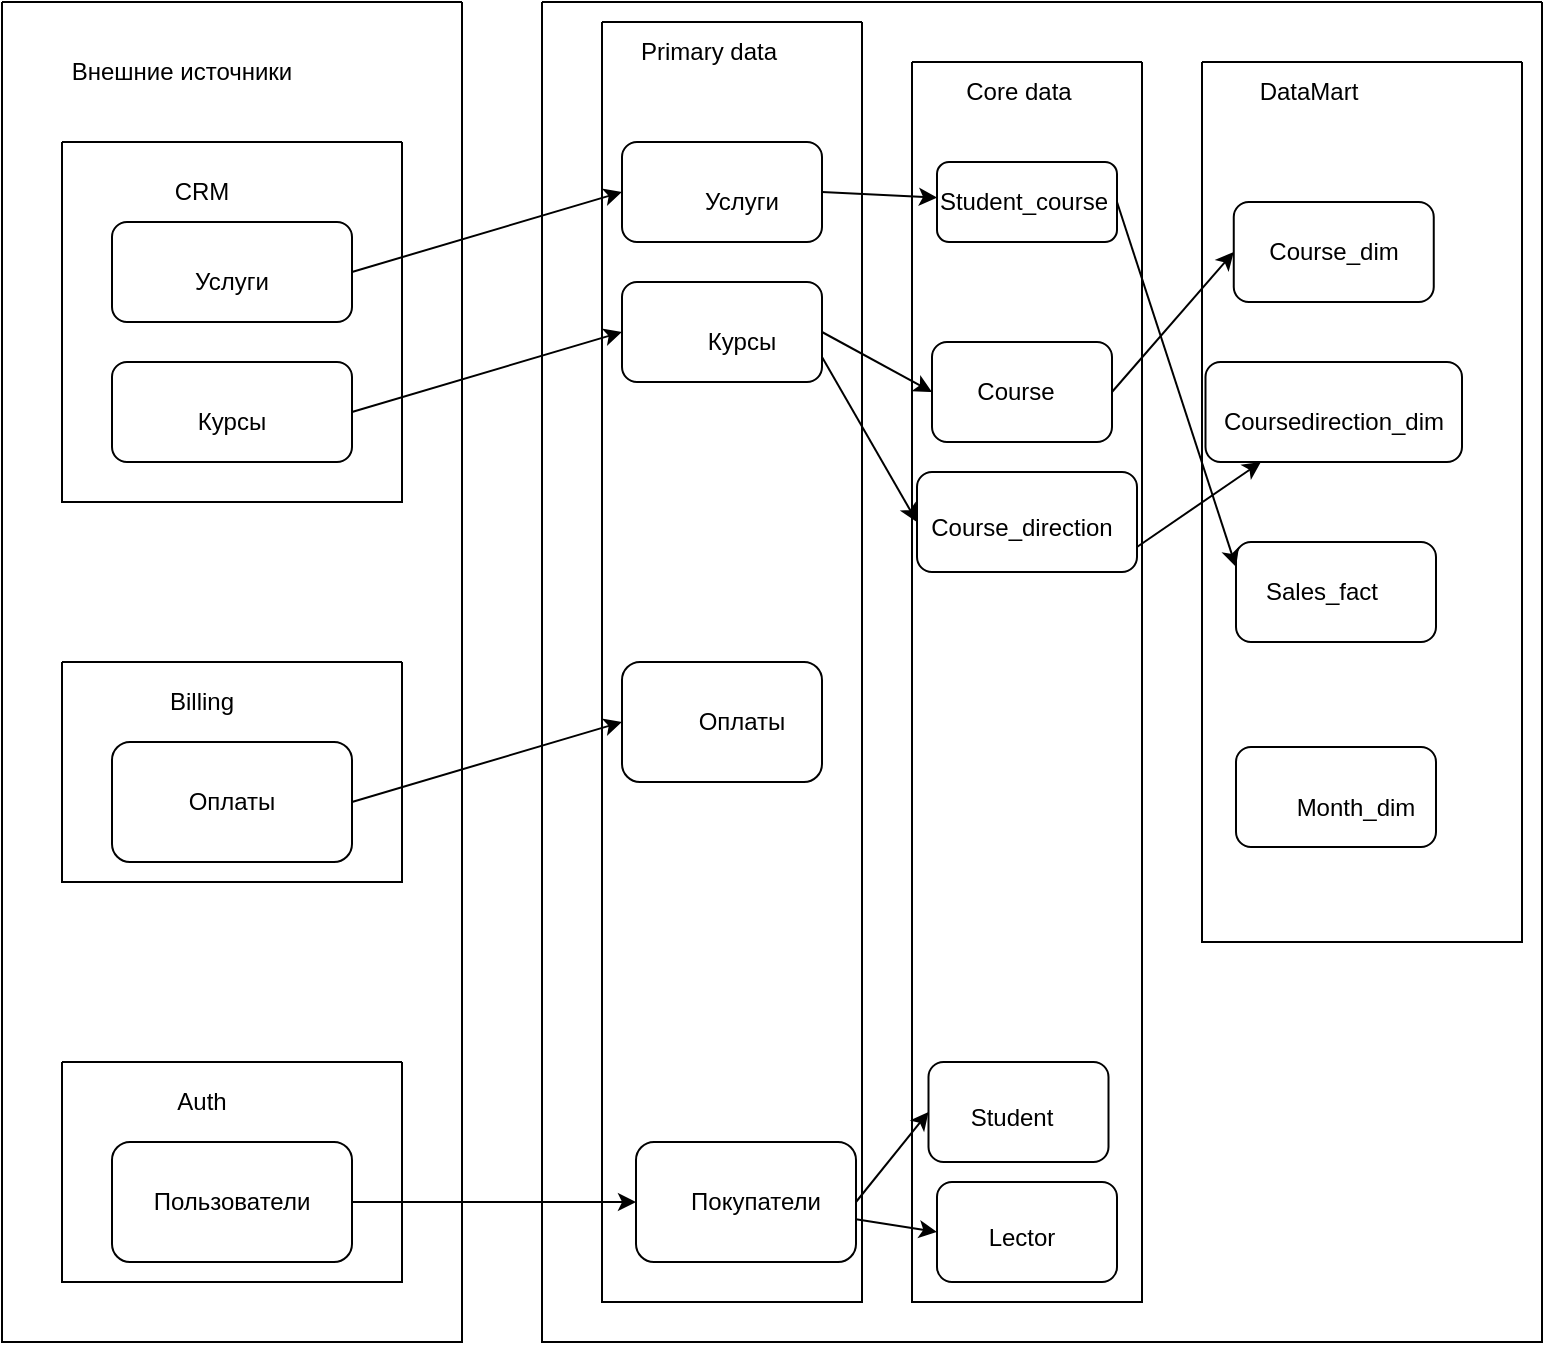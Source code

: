 <mxfile version="22.1.4" type="github">
  <diagram id="C5RBs43oDa-KdzZeNtuy" name="Page-1">
    <mxGraphModel dx="954" dy="522" grid="1" gridSize="10" guides="1" tooltips="1" connect="1" arrows="1" fold="1" page="1" pageScale="1" pageWidth="827" pageHeight="1169" math="0" shadow="0">
      <root>
        <mxCell id="WIyWlLk6GJQsqaUBKTNV-0" />
        <mxCell id="WIyWlLk6GJQsqaUBKTNV-1" parent="WIyWlLk6GJQsqaUBKTNV-0" />
        <mxCell id="4YHQ1KVmEaqqgdB84rWg-0" value="" style="swimlane;startSize=0;" vertex="1" parent="WIyWlLk6GJQsqaUBKTNV-1">
          <mxGeometry x="30" y="30" width="230" height="670" as="geometry" />
        </mxCell>
        <mxCell id="4YHQ1KVmEaqqgdB84rWg-1" value="Внешние источники" style="text;html=1;strokeColor=none;fillColor=none;align=center;verticalAlign=middle;whiteSpace=wrap;rounded=0;" vertex="1" parent="4YHQ1KVmEaqqgdB84rWg-0">
          <mxGeometry x="30" y="20" width="120" height="30" as="geometry" />
        </mxCell>
        <mxCell id="4YHQ1KVmEaqqgdB84rWg-2" value="" style="swimlane;startSize=0;" vertex="1" parent="4YHQ1KVmEaqqgdB84rWg-0">
          <mxGeometry x="30" y="70" width="170" height="180" as="geometry" />
        </mxCell>
        <mxCell id="4YHQ1KVmEaqqgdB84rWg-3" value="CRM" style="text;html=1;strokeColor=none;fillColor=none;align=center;verticalAlign=middle;whiteSpace=wrap;rounded=0;" vertex="1" parent="4YHQ1KVmEaqqgdB84rWg-2">
          <mxGeometry x="40" y="10" width="60" height="30" as="geometry" />
        </mxCell>
        <mxCell id="4YHQ1KVmEaqqgdB84rWg-4" value="" style="rounded=1;whiteSpace=wrap;html=1;" vertex="1" parent="4YHQ1KVmEaqqgdB84rWg-2">
          <mxGeometry x="25" y="40" width="120" height="50" as="geometry" />
        </mxCell>
        <mxCell id="4YHQ1KVmEaqqgdB84rWg-5" value="Услуги" style="text;html=1;strokeColor=none;fillColor=none;align=center;verticalAlign=middle;whiteSpace=wrap;rounded=0;" vertex="1" parent="4YHQ1KVmEaqqgdB84rWg-2">
          <mxGeometry x="55" y="55" width="60" height="30" as="geometry" />
        </mxCell>
        <mxCell id="4YHQ1KVmEaqqgdB84rWg-6" value="" style="rounded=1;whiteSpace=wrap;html=1;" vertex="1" parent="4YHQ1KVmEaqqgdB84rWg-2">
          <mxGeometry x="25" y="110" width="120" height="50" as="geometry" />
        </mxCell>
        <mxCell id="4YHQ1KVmEaqqgdB84rWg-7" value="Курсы" style="text;html=1;strokeColor=none;fillColor=none;align=center;verticalAlign=middle;whiteSpace=wrap;rounded=0;" vertex="1" parent="4YHQ1KVmEaqqgdB84rWg-2">
          <mxGeometry x="55" y="125" width="60" height="30" as="geometry" />
        </mxCell>
        <mxCell id="4YHQ1KVmEaqqgdB84rWg-10" value="" style="swimlane;startSize=0;" vertex="1" parent="4YHQ1KVmEaqqgdB84rWg-0">
          <mxGeometry x="30" y="530" width="170" height="110" as="geometry" />
        </mxCell>
        <mxCell id="4YHQ1KVmEaqqgdB84rWg-11" value="Auth" style="text;html=1;strokeColor=none;fillColor=none;align=center;verticalAlign=middle;whiteSpace=wrap;rounded=0;" vertex="1" parent="4YHQ1KVmEaqqgdB84rWg-10">
          <mxGeometry x="40" y="10" width="60" height="20" as="geometry" />
        </mxCell>
        <mxCell id="4YHQ1KVmEaqqgdB84rWg-12" value="" style="rounded=1;whiteSpace=wrap;html=1;" vertex="1" parent="4YHQ1KVmEaqqgdB84rWg-10">
          <mxGeometry x="25" y="40" width="120" height="60" as="geometry" />
        </mxCell>
        <mxCell id="4YHQ1KVmEaqqgdB84rWg-13" value="Пользователи" style="text;html=1;strokeColor=none;fillColor=none;align=center;verticalAlign=middle;whiteSpace=wrap;rounded=0;" vertex="1" parent="4YHQ1KVmEaqqgdB84rWg-10">
          <mxGeometry x="55" y="55" width="60" height="30" as="geometry" />
        </mxCell>
        <mxCell id="4YHQ1KVmEaqqgdB84rWg-74" value="" style="swimlane;startSize=0;" vertex="1" parent="4YHQ1KVmEaqqgdB84rWg-0">
          <mxGeometry x="30" y="330" width="170" height="110" as="geometry" />
        </mxCell>
        <mxCell id="4YHQ1KVmEaqqgdB84rWg-75" value="Billing" style="text;html=1;strokeColor=none;fillColor=none;align=center;verticalAlign=middle;whiteSpace=wrap;rounded=0;" vertex="1" parent="4YHQ1KVmEaqqgdB84rWg-74">
          <mxGeometry x="40" y="10" width="60" height="20" as="geometry" />
        </mxCell>
        <mxCell id="4YHQ1KVmEaqqgdB84rWg-76" value="" style="rounded=1;whiteSpace=wrap;html=1;" vertex="1" parent="4YHQ1KVmEaqqgdB84rWg-74">
          <mxGeometry x="25" y="40" width="120" height="60" as="geometry" />
        </mxCell>
        <mxCell id="4YHQ1KVmEaqqgdB84rWg-77" value="Оплаты" style="text;html=1;strokeColor=none;fillColor=none;align=center;verticalAlign=middle;whiteSpace=wrap;rounded=0;" vertex="1" parent="4YHQ1KVmEaqqgdB84rWg-74">
          <mxGeometry x="55" y="55" width="60" height="30" as="geometry" />
        </mxCell>
        <mxCell id="4YHQ1KVmEaqqgdB84rWg-14" value="" style="swimlane;startSize=0;" vertex="1" parent="WIyWlLk6GJQsqaUBKTNV-1">
          <mxGeometry x="300" y="30" width="500" height="670" as="geometry" />
        </mxCell>
        <mxCell id="4YHQ1KVmEaqqgdB84rWg-15" value="" style="swimlane;startSize=0;" vertex="1" parent="4YHQ1KVmEaqqgdB84rWg-14">
          <mxGeometry x="30" y="10" width="130" height="640" as="geometry" />
        </mxCell>
        <mxCell id="4YHQ1KVmEaqqgdB84rWg-16" value="Primary data" style="text;html=1;strokeColor=none;fillColor=none;align=center;verticalAlign=middle;whiteSpace=wrap;rounded=0;" vertex="1" parent="4YHQ1KVmEaqqgdB84rWg-15">
          <mxGeometry x="17" width="73" height="30" as="geometry" />
        </mxCell>
        <mxCell id="4YHQ1KVmEaqqgdB84rWg-17" value="" style="rounded=1;whiteSpace=wrap;html=1;" vertex="1" parent="4YHQ1KVmEaqqgdB84rWg-15">
          <mxGeometry x="10" y="60" width="100" height="50" as="geometry" />
        </mxCell>
        <mxCell id="4YHQ1KVmEaqqgdB84rWg-18" value="Услуги" style="text;html=1;strokeColor=none;fillColor=none;align=center;verticalAlign=middle;whiteSpace=wrap;rounded=0;" vertex="1" parent="4YHQ1KVmEaqqgdB84rWg-15">
          <mxGeometry x="40" y="75" width="60" height="30" as="geometry" />
        </mxCell>
        <mxCell id="4YHQ1KVmEaqqgdB84rWg-19" value="" style="rounded=1;whiteSpace=wrap;html=1;" vertex="1" parent="4YHQ1KVmEaqqgdB84rWg-15">
          <mxGeometry x="10" y="130" width="100" height="50" as="geometry" />
        </mxCell>
        <mxCell id="4YHQ1KVmEaqqgdB84rWg-20" value="Курсы" style="text;html=1;strokeColor=none;fillColor=none;align=center;verticalAlign=middle;whiteSpace=wrap;rounded=0;" vertex="1" parent="4YHQ1KVmEaqqgdB84rWg-15">
          <mxGeometry x="40" y="145" width="60" height="30" as="geometry" />
        </mxCell>
        <mxCell id="4YHQ1KVmEaqqgdB84rWg-21" value="" style="rounded=1;whiteSpace=wrap;html=1;" vertex="1" parent="4YHQ1KVmEaqqgdB84rWg-15">
          <mxGeometry x="10" y="320" width="100" height="60" as="geometry" />
        </mxCell>
        <mxCell id="4YHQ1KVmEaqqgdB84rWg-22" value="Оплаты" style="text;html=1;strokeColor=none;fillColor=none;align=center;verticalAlign=middle;whiteSpace=wrap;rounded=0;" vertex="1" parent="4YHQ1KVmEaqqgdB84rWg-15">
          <mxGeometry x="40" y="335" width="60" height="30" as="geometry" />
        </mxCell>
        <mxCell id="4YHQ1KVmEaqqgdB84rWg-23" value="" style="rounded=1;whiteSpace=wrap;html=1;" vertex="1" parent="4YHQ1KVmEaqqgdB84rWg-15">
          <mxGeometry x="17" y="560" width="110" height="60" as="geometry" />
        </mxCell>
        <mxCell id="4YHQ1KVmEaqqgdB84rWg-24" value="Покупатели" style="text;html=1;strokeColor=none;fillColor=none;align=center;verticalAlign=middle;whiteSpace=wrap;rounded=0;" vertex="1" parent="4YHQ1KVmEaqqgdB84rWg-15">
          <mxGeometry x="47" y="575" width="60" height="30" as="geometry" />
        </mxCell>
        <mxCell id="4YHQ1KVmEaqqgdB84rWg-25" value="" style="swimlane;startSize=0;" vertex="1" parent="4YHQ1KVmEaqqgdB84rWg-14">
          <mxGeometry x="185" y="30" width="115" height="620" as="geometry" />
        </mxCell>
        <mxCell id="4YHQ1KVmEaqqgdB84rWg-26" value="Core data" style="text;html=1;strokeColor=none;fillColor=none;align=center;verticalAlign=middle;whiteSpace=wrap;rounded=0;" vertex="1" parent="4YHQ1KVmEaqqgdB84rWg-25">
          <mxGeometry x="17" width="73" height="30" as="geometry" />
        </mxCell>
        <mxCell id="4YHQ1KVmEaqqgdB84rWg-27" value="" style="rounded=1;whiteSpace=wrap;html=1;" vertex="1" parent="4YHQ1KVmEaqqgdB84rWg-25">
          <mxGeometry x="12.5" y="50" width="90" height="40" as="geometry" />
        </mxCell>
        <mxCell id="4YHQ1KVmEaqqgdB84rWg-28" value="Student_course" style="text;html=1;strokeColor=none;fillColor=none;align=center;verticalAlign=middle;whiteSpace=wrap;rounded=0;" vertex="1" parent="4YHQ1KVmEaqqgdB84rWg-25">
          <mxGeometry x="28.25" y="57.5" width="56" height="25" as="geometry" />
        </mxCell>
        <mxCell id="4YHQ1KVmEaqqgdB84rWg-31" value="" style="rounded=1;whiteSpace=wrap;html=1;" vertex="1" parent="4YHQ1KVmEaqqgdB84rWg-25">
          <mxGeometry x="10" y="140" width="90" height="50" as="geometry" />
        </mxCell>
        <mxCell id="4YHQ1KVmEaqqgdB84rWg-32" value="Course" style="text;html=1;strokeColor=none;fillColor=none;align=center;verticalAlign=middle;whiteSpace=wrap;rounded=0;" vertex="1" parent="4YHQ1KVmEaqqgdB84rWg-25">
          <mxGeometry x="24" y="150" width="56" height="30" as="geometry" />
        </mxCell>
        <mxCell id="4YHQ1KVmEaqqgdB84rWg-33" value="" style="rounded=1;whiteSpace=wrap;html=1;" vertex="1" parent="4YHQ1KVmEaqqgdB84rWg-25">
          <mxGeometry x="2.5" y="205" width="110" height="50" as="geometry" />
        </mxCell>
        <mxCell id="4YHQ1KVmEaqqgdB84rWg-34" value="Course_direction" style="text;html=1;strokeColor=none;fillColor=none;align=center;verticalAlign=middle;whiteSpace=wrap;rounded=0;" vertex="1" parent="4YHQ1KVmEaqqgdB84rWg-25">
          <mxGeometry x="27.25" y="220" width="56" height="25" as="geometry" />
        </mxCell>
        <mxCell id="4YHQ1KVmEaqqgdB84rWg-35" value="" style="rounded=1;whiteSpace=wrap;html=1;" vertex="1" parent="4YHQ1KVmEaqqgdB84rWg-25">
          <mxGeometry x="8.25" y="500" width="90" height="50" as="geometry" />
        </mxCell>
        <mxCell id="4YHQ1KVmEaqqgdB84rWg-36" value="Student" style="text;html=1;strokeColor=none;fillColor=none;align=center;verticalAlign=middle;whiteSpace=wrap;rounded=0;" vertex="1" parent="4YHQ1KVmEaqqgdB84rWg-25">
          <mxGeometry x="22.25" y="515" width="56" height="25" as="geometry" />
        </mxCell>
        <mxCell id="4YHQ1KVmEaqqgdB84rWg-70" value="" style="rounded=1;whiteSpace=wrap;html=1;" vertex="1" parent="4YHQ1KVmEaqqgdB84rWg-25">
          <mxGeometry x="12.5" y="560" width="90" height="50" as="geometry" />
        </mxCell>
        <mxCell id="4YHQ1KVmEaqqgdB84rWg-71" value="Lector" style="text;html=1;strokeColor=none;fillColor=none;align=center;verticalAlign=middle;whiteSpace=wrap;rounded=0;" vertex="1" parent="4YHQ1KVmEaqqgdB84rWg-25">
          <mxGeometry x="26.5" y="575" width="56" height="25" as="geometry" />
        </mxCell>
        <mxCell id="4YHQ1KVmEaqqgdB84rWg-42" value="" style="swimlane;startSize=0;" vertex="1" parent="4YHQ1KVmEaqqgdB84rWg-14">
          <mxGeometry x="330" y="30" width="160" height="440" as="geometry" />
        </mxCell>
        <mxCell id="4YHQ1KVmEaqqgdB84rWg-43" value="DataMart" style="text;html=1;strokeColor=none;fillColor=none;align=center;verticalAlign=middle;whiteSpace=wrap;rounded=0;" vertex="1" parent="4YHQ1KVmEaqqgdB84rWg-42">
          <mxGeometry x="17" width="73" height="30" as="geometry" />
        </mxCell>
        <mxCell id="4YHQ1KVmEaqqgdB84rWg-44" value="" style="rounded=1;whiteSpace=wrap;html=1;" vertex="1" parent="4YHQ1KVmEaqqgdB84rWg-42">
          <mxGeometry x="17" y="342.5" width="100" height="50" as="geometry" />
        </mxCell>
        <mxCell id="4YHQ1KVmEaqqgdB84rWg-45" value="Month_dim" style="text;html=1;strokeColor=none;fillColor=none;align=center;verticalAlign=middle;whiteSpace=wrap;rounded=0;" vertex="1" parent="4YHQ1KVmEaqqgdB84rWg-42">
          <mxGeometry x="47" y="357.5" width="60" height="30" as="geometry" />
        </mxCell>
        <mxCell id="4YHQ1KVmEaqqgdB84rWg-46" value="" style="rounded=1;whiteSpace=wrap;html=1;" vertex="1" parent="4YHQ1KVmEaqqgdB84rWg-42">
          <mxGeometry x="17" y="240" width="100" height="50" as="geometry" />
        </mxCell>
        <mxCell id="4YHQ1KVmEaqqgdB84rWg-47" value="Sales_fact" style="text;html=1;strokeColor=none;fillColor=none;align=center;verticalAlign=middle;whiteSpace=wrap;rounded=0;" vertex="1" parent="4YHQ1KVmEaqqgdB84rWg-42">
          <mxGeometry x="30" y="250" width="60" height="30" as="geometry" />
        </mxCell>
        <mxCell id="4YHQ1KVmEaqqgdB84rWg-48" value="" style="rounded=1;whiteSpace=wrap;html=1;" vertex="1" parent="4YHQ1KVmEaqqgdB84rWg-42">
          <mxGeometry x="15.88" y="70" width="100" height="50" as="geometry" />
        </mxCell>
        <mxCell id="4YHQ1KVmEaqqgdB84rWg-49" value="Course_dim" style="text;html=1;strokeColor=none;fillColor=none;align=center;verticalAlign=middle;whiteSpace=wrap;rounded=0;" vertex="1" parent="4YHQ1KVmEaqqgdB84rWg-42">
          <mxGeometry x="35.88" y="80" width="60" height="30" as="geometry" />
        </mxCell>
        <mxCell id="4YHQ1KVmEaqqgdB84rWg-50" value="" style="rounded=1;whiteSpace=wrap;html=1;" vertex="1" parent="4YHQ1KVmEaqqgdB84rWg-42">
          <mxGeometry x="1.75" y="150" width="128.25" height="50" as="geometry" />
        </mxCell>
        <mxCell id="4YHQ1KVmEaqqgdB84rWg-51" value="Coursedirection_dim" style="text;html=1;strokeColor=none;fillColor=none;align=center;verticalAlign=middle;whiteSpace=wrap;rounded=0;" vertex="1" parent="4YHQ1KVmEaqqgdB84rWg-42">
          <mxGeometry x="31.75" y="165" width="68.25" height="30" as="geometry" />
        </mxCell>
        <mxCell id="4YHQ1KVmEaqqgdB84rWg-52" value="" style="endArrow=classic;html=1;rounded=0;exitX=1;exitY=0.5;exitDx=0;exitDy=0;" edge="1" parent="4YHQ1KVmEaqqgdB84rWg-14" source="4YHQ1KVmEaqqgdB84rWg-17" target="4YHQ1KVmEaqqgdB84rWg-27">
          <mxGeometry width="50" height="50" relative="1" as="geometry">
            <mxPoint x="70" y="290" as="sourcePoint" />
            <mxPoint x="120" y="240" as="targetPoint" />
          </mxGeometry>
        </mxCell>
        <mxCell id="4YHQ1KVmEaqqgdB84rWg-54" value="" style="endArrow=classic;html=1;rounded=0;entryX=0;entryY=0.5;entryDx=0;entryDy=0;exitX=1;exitY=0.5;exitDx=0;exitDy=0;" edge="1" parent="4YHQ1KVmEaqqgdB84rWg-14" source="4YHQ1KVmEaqqgdB84rWg-19" target="4YHQ1KVmEaqqgdB84rWg-31">
          <mxGeometry width="50" height="50" relative="1" as="geometry">
            <mxPoint x="70" y="270" as="sourcePoint" />
            <mxPoint x="120" y="220" as="targetPoint" />
          </mxGeometry>
        </mxCell>
        <mxCell id="4YHQ1KVmEaqqgdB84rWg-55" value="" style="endArrow=classic;html=1;rounded=0;entryX=0;entryY=0.5;entryDx=0;entryDy=0;exitX=1;exitY=0.75;exitDx=0;exitDy=0;" edge="1" parent="4YHQ1KVmEaqqgdB84rWg-14" source="4YHQ1KVmEaqqgdB84rWg-19" target="4YHQ1KVmEaqqgdB84rWg-33">
          <mxGeometry width="50" height="50" relative="1" as="geometry">
            <mxPoint x="80" y="260" as="sourcePoint" />
            <mxPoint x="130" y="210" as="targetPoint" />
          </mxGeometry>
        </mxCell>
        <mxCell id="4YHQ1KVmEaqqgdB84rWg-58" value="" style="endArrow=classic;html=1;rounded=0;exitX=1;exitY=0.5;exitDx=0;exitDy=0;entryX=0;entryY=0.5;entryDx=0;entryDy=0;" edge="1" parent="4YHQ1KVmEaqqgdB84rWg-14" source="4YHQ1KVmEaqqgdB84rWg-23" target="4YHQ1KVmEaqqgdB84rWg-35">
          <mxGeometry width="50" height="50" relative="1" as="geometry">
            <mxPoint x="80" y="290" as="sourcePoint" />
            <mxPoint x="130" y="240" as="targetPoint" />
          </mxGeometry>
        </mxCell>
        <mxCell id="4YHQ1KVmEaqqgdB84rWg-59" value="" style="endArrow=classic;html=1;rounded=0;entryX=0;entryY=0.5;entryDx=0;entryDy=0;exitX=1;exitY=0.5;exitDx=0;exitDy=0;" edge="1" parent="4YHQ1KVmEaqqgdB84rWg-14" source="4YHQ1KVmEaqqgdB84rWg-31" target="4YHQ1KVmEaqqgdB84rWg-48">
          <mxGeometry width="50" height="50" relative="1" as="geometry">
            <mxPoint x="310" y="120" as="sourcePoint" />
            <mxPoint x="360" y="70" as="targetPoint" />
          </mxGeometry>
        </mxCell>
        <mxCell id="4YHQ1KVmEaqqgdB84rWg-60" value="" style="endArrow=classic;html=1;rounded=0;exitX=1;exitY=0.75;exitDx=0;exitDy=0;" edge="1" parent="4YHQ1KVmEaqqgdB84rWg-14" source="4YHQ1KVmEaqqgdB84rWg-33" target="4YHQ1KVmEaqqgdB84rWg-50">
          <mxGeometry width="50" height="50" relative="1" as="geometry">
            <mxPoint x="300" y="300" as="sourcePoint" />
            <mxPoint x="350" y="250" as="targetPoint" />
          </mxGeometry>
        </mxCell>
        <mxCell id="4YHQ1KVmEaqqgdB84rWg-62" value="" style="endArrow=classic;html=1;rounded=0;entryX=0;entryY=0.25;entryDx=0;entryDy=0;exitX=1;exitY=0.5;exitDx=0;exitDy=0;" edge="1" parent="4YHQ1KVmEaqqgdB84rWg-14" source="4YHQ1KVmEaqqgdB84rWg-27" target="4YHQ1KVmEaqqgdB84rWg-46">
          <mxGeometry width="50" height="50" relative="1" as="geometry">
            <mxPoint x="60" y="290" as="sourcePoint" />
            <mxPoint x="110" y="240" as="targetPoint" />
          </mxGeometry>
        </mxCell>
        <mxCell id="4YHQ1KVmEaqqgdB84rWg-72" value="" style="endArrow=classic;html=1;rounded=0;entryX=0;entryY=0.5;entryDx=0;entryDy=0;" edge="1" parent="4YHQ1KVmEaqqgdB84rWg-14" source="4YHQ1KVmEaqqgdB84rWg-23" target="4YHQ1KVmEaqqgdB84rWg-70">
          <mxGeometry width="50" height="50" relative="1" as="geometry">
            <mxPoint x="50" y="540" as="sourcePoint" />
            <mxPoint x="100" y="490" as="targetPoint" />
          </mxGeometry>
        </mxCell>
        <mxCell id="4YHQ1KVmEaqqgdB84rWg-64" value="" style="endArrow=classic;html=1;rounded=0;exitX=1;exitY=0.5;exitDx=0;exitDy=0;entryX=0;entryY=0.5;entryDx=0;entryDy=0;" edge="1" parent="WIyWlLk6GJQsqaUBKTNV-1" source="4YHQ1KVmEaqqgdB84rWg-12" target="4YHQ1KVmEaqqgdB84rWg-23">
          <mxGeometry width="50" height="50" relative="1" as="geometry">
            <mxPoint x="290" y="460" as="sourcePoint" />
            <mxPoint x="340" y="410" as="targetPoint" />
          </mxGeometry>
        </mxCell>
        <mxCell id="4YHQ1KVmEaqqgdB84rWg-66" value="" style="endArrow=classic;html=1;rounded=0;exitX=1;exitY=0.5;exitDx=0;exitDy=0;entryX=0;entryY=0.5;entryDx=0;entryDy=0;" edge="1" parent="WIyWlLk6GJQsqaUBKTNV-1" source="4YHQ1KVmEaqqgdB84rWg-6" target="4YHQ1KVmEaqqgdB84rWg-19">
          <mxGeometry width="50" height="50" relative="1" as="geometry">
            <mxPoint x="290" y="260" as="sourcePoint" />
            <mxPoint x="300" y="220" as="targetPoint" />
          </mxGeometry>
        </mxCell>
        <mxCell id="4YHQ1KVmEaqqgdB84rWg-67" value="" style="endArrow=classic;html=1;rounded=0;entryX=0;entryY=0.5;entryDx=0;entryDy=0;exitX=1;exitY=0.5;exitDx=0;exitDy=0;" edge="1" parent="WIyWlLk6GJQsqaUBKTNV-1" source="4YHQ1KVmEaqqgdB84rWg-4" target="4YHQ1KVmEaqqgdB84rWg-17">
          <mxGeometry width="50" height="50" relative="1" as="geometry">
            <mxPoint x="170" y="170" as="sourcePoint" />
            <mxPoint x="220" y="120" as="targetPoint" />
          </mxGeometry>
        </mxCell>
        <mxCell id="4YHQ1KVmEaqqgdB84rWg-78" value="" style="endArrow=classic;html=1;rounded=0;entryX=0;entryY=0.5;entryDx=0;entryDy=0;exitX=1;exitY=0.5;exitDx=0;exitDy=0;" edge="1" parent="WIyWlLk6GJQsqaUBKTNV-1" source="4YHQ1KVmEaqqgdB84rWg-76" target="4YHQ1KVmEaqqgdB84rWg-21">
          <mxGeometry width="50" height="50" relative="1" as="geometry">
            <mxPoint x="340" y="520" as="sourcePoint" />
            <mxPoint x="390" y="470" as="targetPoint" />
          </mxGeometry>
        </mxCell>
      </root>
    </mxGraphModel>
  </diagram>
</mxfile>
